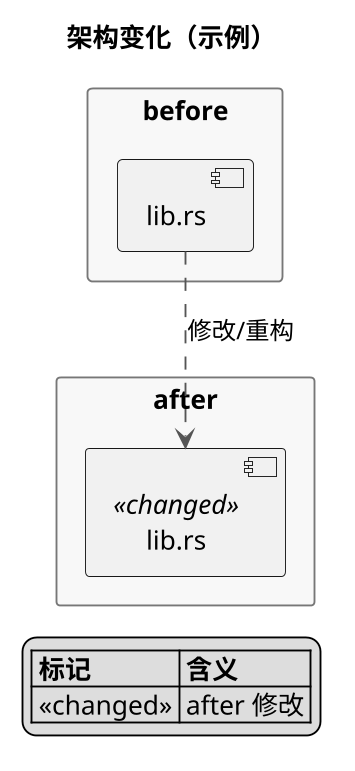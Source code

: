 @startuml
title 架构变化（示例）
skinparam dpi 180
skinparam shadowing false
skinparam ArrowColor #555555
skinparam RectangleBorderColor #777777
skinparam RectangleBackgroundColor #F8F8F8

' NOTE: 必须体现 before/after、模块边界、依赖与数据路径；
'       用 <<added>>/<<removed>>/<<changed>> 标注关键变化；
'       建议突出 STEP 解析 → 三角化 → 渲染 的链路与受影响模块。

rectangle "before" {
  component [lib.rs] as A
}

rectangle "after" {
  component [lib.rs] <<changed>> as B
}

A ..> B : 修改/重构
legend right
|= 标记 |= 含义 |
| <<changed>> | after 修改 |
endlegend
@enduml
